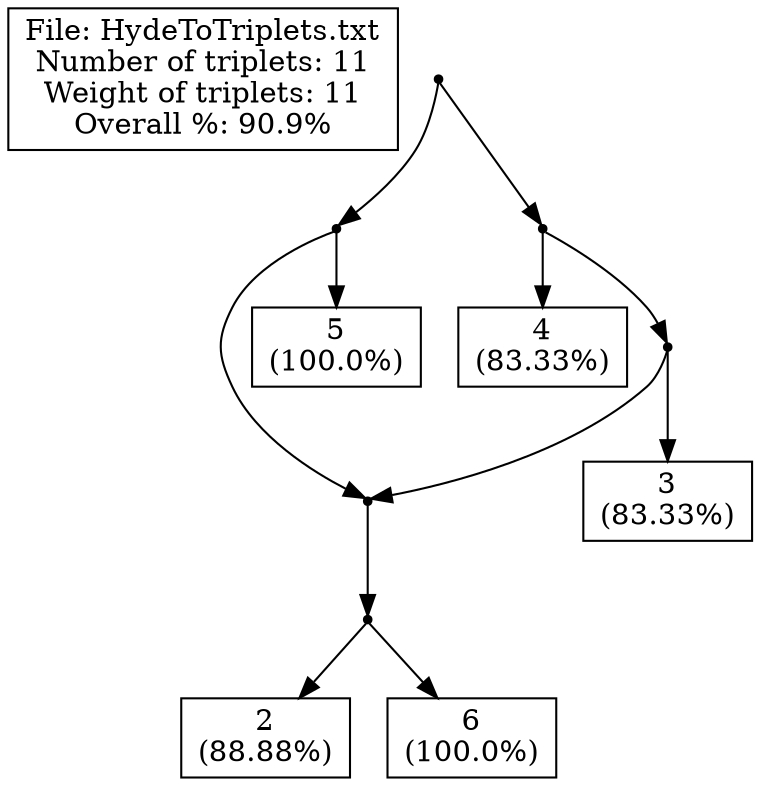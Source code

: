 // LEV1ATHAN Version 1.0, 21 september 2009
// COMMENT: Pre-processing the input file to count the leaves
// COMMENT: Pre-processing showed that there are 5 leaves in the input.
// SUMMARY: Input had 5 leaves.
// USER-SETTING: Will *not* post-process output to collapse edges.
// COMMENT: Not a dense input set.
// COMMENT: Currently 11 triplets in the input, padding it with 0-weight triplets to make a dense set.
// SUMMARY: There are 13 triplets in the input.
// SUMMARY: (Some of these will be 0-weight triplets that I added).
// SUMMARY: Total weight of input triplets is 11.
// SUMMARY: (Before post-processing)
// SUMMARY: We got 10 units of triplet weight, that's 90.9% of total weight.
// SUMMARY: In total 1 units of triplet weight were -not- consistent with the ouput network.
// SUMMARY: Output network contained 6 triplets -not- in the original input.
// SUMMARY: The symmetric difference is thus 1 + (1 * 6) = 7
// SUMMARY: (After post-processing)
strict digraph G1 {
edge [fontsize=8]
labelbox [shape=box, width=0.4, label="File: HydeToTriplets.txt\nNumber of triplets: 11\nWeight of triplets: 11\nOverall %: 90.9%"];
1000 [shape=point];
1001 [shape=point];
1002 [shape=point];
1003 [shape=point];
2 [shape=box, width=0.3, label="2\n(88.88%)"];
5 [shape=box, width=0.3, label="6\n(100.0%)"];
4 [shape=box, width=0.3, label="5\n(100.0%)"];
1007 [shape=point];
3 [shape=box, width=0.3, label="4\n(83.33%)"];
1009 [shape=point];
1 [shape=box, width=0.3, label="3\n(83.33%)"];
1000 -> 1001
1000 -> 1007
1001 -> 1002
1001 -> 4
1002 -> 1003
1003 -> 2
1003 -> 5
1007 -> 3
1007 -> 1009
1009 -> 1
1009 -> 1002
1002 -> 1003
1003 -> 2
1003 -> 5
}
// SUMMARY: eNewick output: ((((2,6))#H1,5),(4,(3,#H1)));
// SUMMARY: In total 1 units of triplet weight were -not- consistent with the ouput network.
// SUMMARY: Output network contained 6 triplets -not- in the original input.
// SUMMARY: Weight of missing triplets before contraction minus weight of missing triplets afterwards: 0
// SUMMARY: Number of surplus triplets before contraction minus number of surplus triplets afterwards: 0
// CONCLUSION: After post-processing we got 10 units of triplet weight, that's 90.9% of total weight (before post-processing this was 90.9%).
// CONCLUSION: After post-processing the symmetric difference is thus 1 + (1 * 6) = 7 (before post-processing this was 7)
// STAT: PERCENTAGE = 90.9
// STAT: NETWORK-TRIPLET SD = 7
